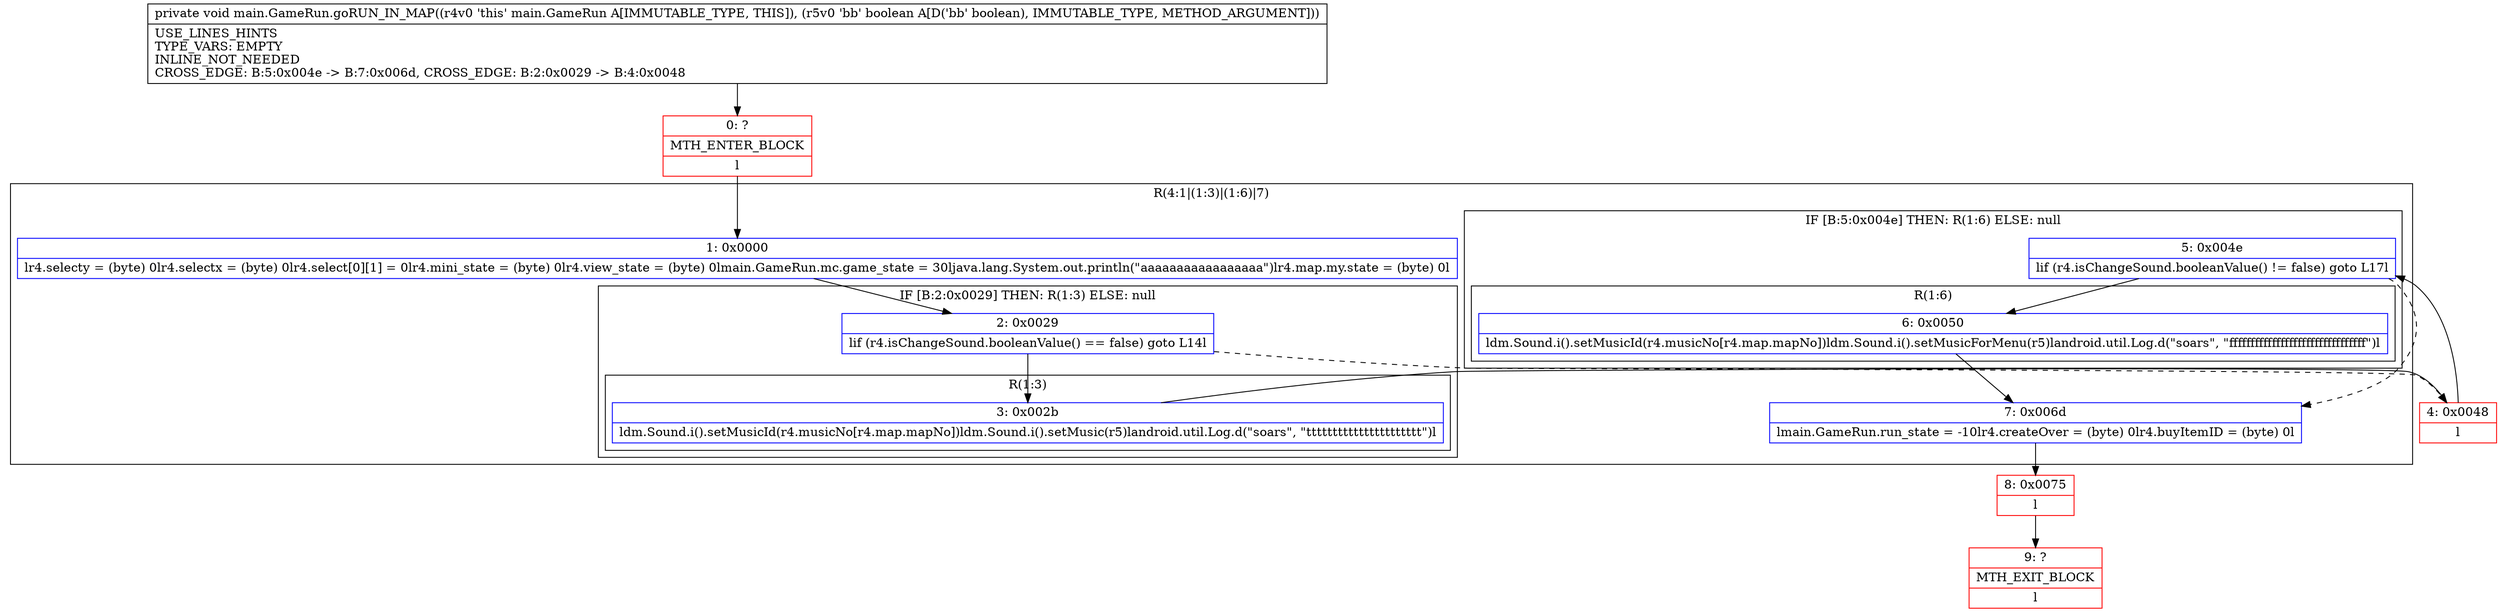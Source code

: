 digraph "CFG formain.GameRun.goRUN_IN_MAP(Z)V" {
subgraph cluster_Region_813137638 {
label = "R(4:1|(1:3)|(1:6)|7)";
node [shape=record,color=blue];
Node_1 [shape=record,label="{1\:\ 0x0000|lr4.selecty = (byte) 0lr4.selectx = (byte) 0lr4.select[0][1] = 0lr4.mini_state = (byte) 0lr4.view_state = (byte) 0lmain.GameRun.mc.game_state = 30ljava.lang.System.out.println(\"aaaaaaaaaaaaaaaaa\")lr4.map.my.state = (byte) 0l}"];
subgraph cluster_IfRegion_875855855 {
label = "IF [B:2:0x0029] THEN: R(1:3) ELSE: null";
node [shape=record,color=blue];
Node_2 [shape=record,label="{2\:\ 0x0029|lif (r4.isChangeSound.booleanValue() == false) goto L14l}"];
subgraph cluster_Region_734671841 {
label = "R(1:3)";
node [shape=record,color=blue];
Node_3 [shape=record,label="{3\:\ 0x002b|ldm.Sound.i().setMusicId(r4.musicNo[r4.map.mapNo])ldm.Sound.i().setMusic(r5)landroid.util.Log.d(\"soars\", \"tttttttttttttttttttttt\")l}"];
}
}
subgraph cluster_IfRegion_709235110 {
label = "IF [B:5:0x004e] THEN: R(1:6) ELSE: null";
node [shape=record,color=blue];
Node_5 [shape=record,label="{5\:\ 0x004e|lif (r4.isChangeSound.booleanValue() != false) goto L17l}"];
subgraph cluster_Region_558746182 {
label = "R(1:6)";
node [shape=record,color=blue];
Node_6 [shape=record,label="{6\:\ 0x0050|ldm.Sound.i().setMusicId(r4.musicNo[r4.map.mapNo])ldm.Sound.i().setMusicForMenu(r5)landroid.util.Log.d(\"soars\", \"ffffffffffffffffffffffffffffffff\")l}"];
}
}
Node_7 [shape=record,label="{7\:\ 0x006d|lmain.GameRun.run_state = \-10lr4.createOver = (byte) 0lr4.buyItemID = (byte) 0l}"];
}
Node_0 [shape=record,color=red,label="{0\:\ ?|MTH_ENTER_BLOCK\l|l}"];
Node_4 [shape=record,color=red,label="{4\:\ 0x0048|l}"];
Node_8 [shape=record,color=red,label="{8\:\ 0x0075|l}"];
Node_9 [shape=record,color=red,label="{9\:\ ?|MTH_EXIT_BLOCK\l|l}"];
MethodNode[shape=record,label="{private void main.GameRun.goRUN_IN_MAP((r4v0 'this' main.GameRun A[IMMUTABLE_TYPE, THIS]), (r5v0 'bb' boolean A[D('bb' boolean), IMMUTABLE_TYPE, METHOD_ARGUMENT]))  | USE_LINES_HINTS\lTYPE_VARS: EMPTY\lINLINE_NOT_NEEDED\lCROSS_EDGE: B:5:0x004e \-\> B:7:0x006d, CROSS_EDGE: B:2:0x0029 \-\> B:4:0x0048\l}"];
MethodNode -> Node_0;
Node_1 -> Node_2;
Node_2 -> Node_3;
Node_2 -> Node_4[style=dashed];
Node_3 -> Node_4;
Node_5 -> Node_6;
Node_5 -> Node_7[style=dashed];
Node_6 -> Node_7;
Node_7 -> Node_8;
Node_0 -> Node_1;
Node_4 -> Node_5;
Node_8 -> Node_9;
}

